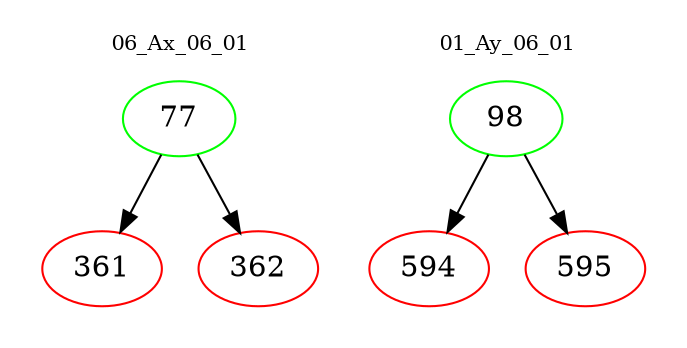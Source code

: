 digraph{
subgraph cluster_0 {
color = white
label = "06_Ax_06_01";
fontsize=10;
T0_77 [label="77", color="green"]
T0_77 -> T0_361 [color="black"]
T0_361 [label="361", color="red"]
T0_77 -> T0_362 [color="black"]
T0_362 [label="362", color="red"]
}
subgraph cluster_1 {
color = white
label = "01_Ay_06_01";
fontsize=10;
T1_98 [label="98", color="green"]
T1_98 -> T1_594 [color="black"]
T1_594 [label="594", color="red"]
T1_98 -> T1_595 [color="black"]
T1_595 [label="595", color="red"]
}
}
